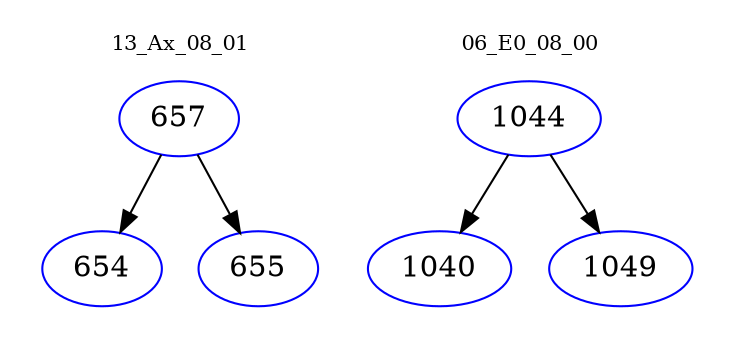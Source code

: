 digraph{
subgraph cluster_0 {
color = white
label = "13_Ax_08_01";
fontsize=10;
T0_657 [label="657", color="blue"]
T0_657 -> T0_654 [color="black"]
T0_654 [label="654", color="blue"]
T0_657 -> T0_655 [color="black"]
T0_655 [label="655", color="blue"]
}
subgraph cluster_1 {
color = white
label = "06_E0_08_00";
fontsize=10;
T1_1044 [label="1044", color="blue"]
T1_1044 -> T1_1040 [color="black"]
T1_1040 [label="1040", color="blue"]
T1_1044 -> T1_1049 [color="black"]
T1_1049 [label="1049", color="blue"]
}
}
